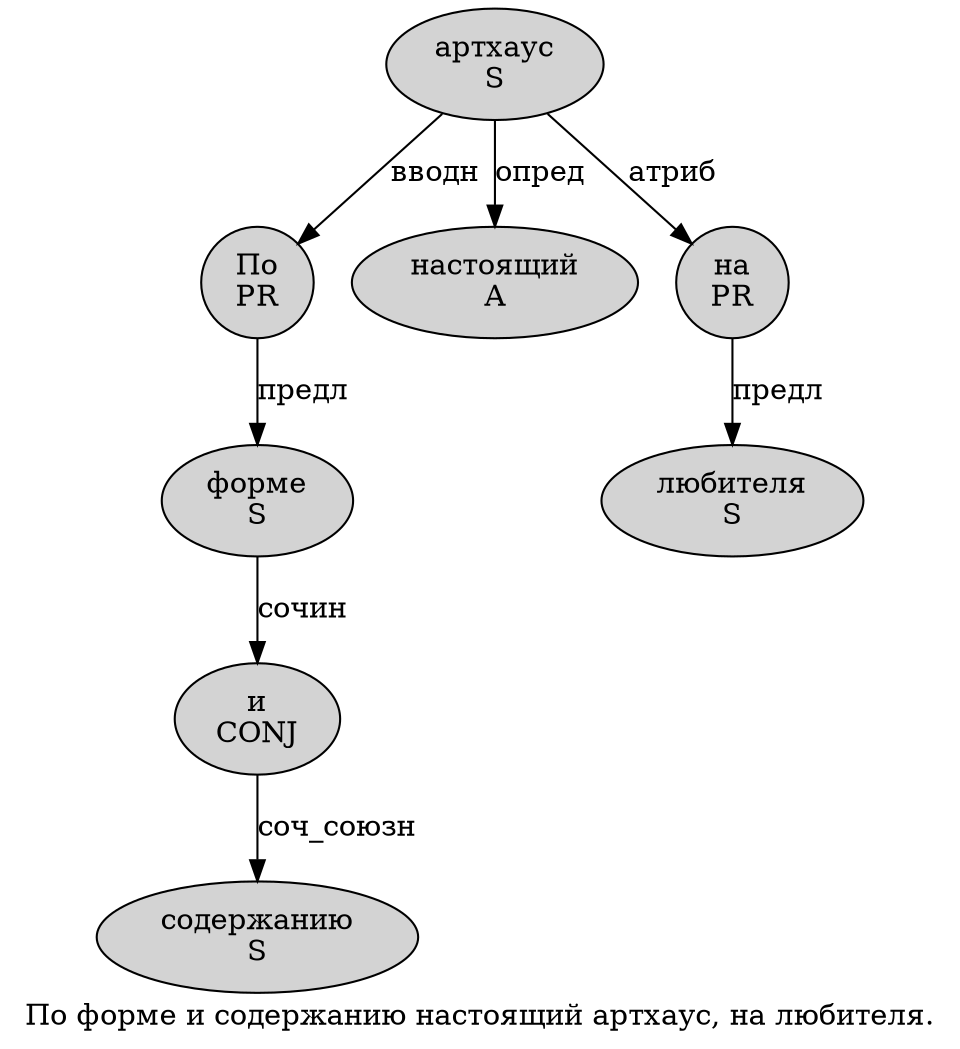 digraph SENTENCE_2552 {
	graph [label="По форме и содержанию настоящий артхаус, на любителя."]
	node [style=filled]
		0 [label="По
PR" color="" fillcolor=lightgray penwidth=1 shape=ellipse]
		1 [label="форме
S" color="" fillcolor=lightgray penwidth=1 shape=ellipse]
		2 [label="и
CONJ" color="" fillcolor=lightgray penwidth=1 shape=ellipse]
		3 [label="содержанию
S" color="" fillcolor=lightgray penwidth=1 shape=ellipse]
		4 [label="настоящий
A" color="" fillcolor=lightgray penwidth=1 shape=ellipse]
		5 [label="артхаус
S" color="" fillcolor=lightgray penwidth=1 shape=ellipse]
		7 [label="на
PR" color="" fillcolor=lightgray penwidth=1 shape=ellipse]
		8 [label="любителя
S" color="" fillcolor=lightgray penwidth=1 shape=ellipse]
			2 -> 3 [label="соч_союзн"]
			1 -> 2 [label="сочин"]
			0 -> 1 [label="предл"]
			7 -> 8 [label="предл"]
			5 -> 0 [label="вводн"]
			5 -> 4 [label="опред"]
			5 -> 7 [label="атриб"]
}